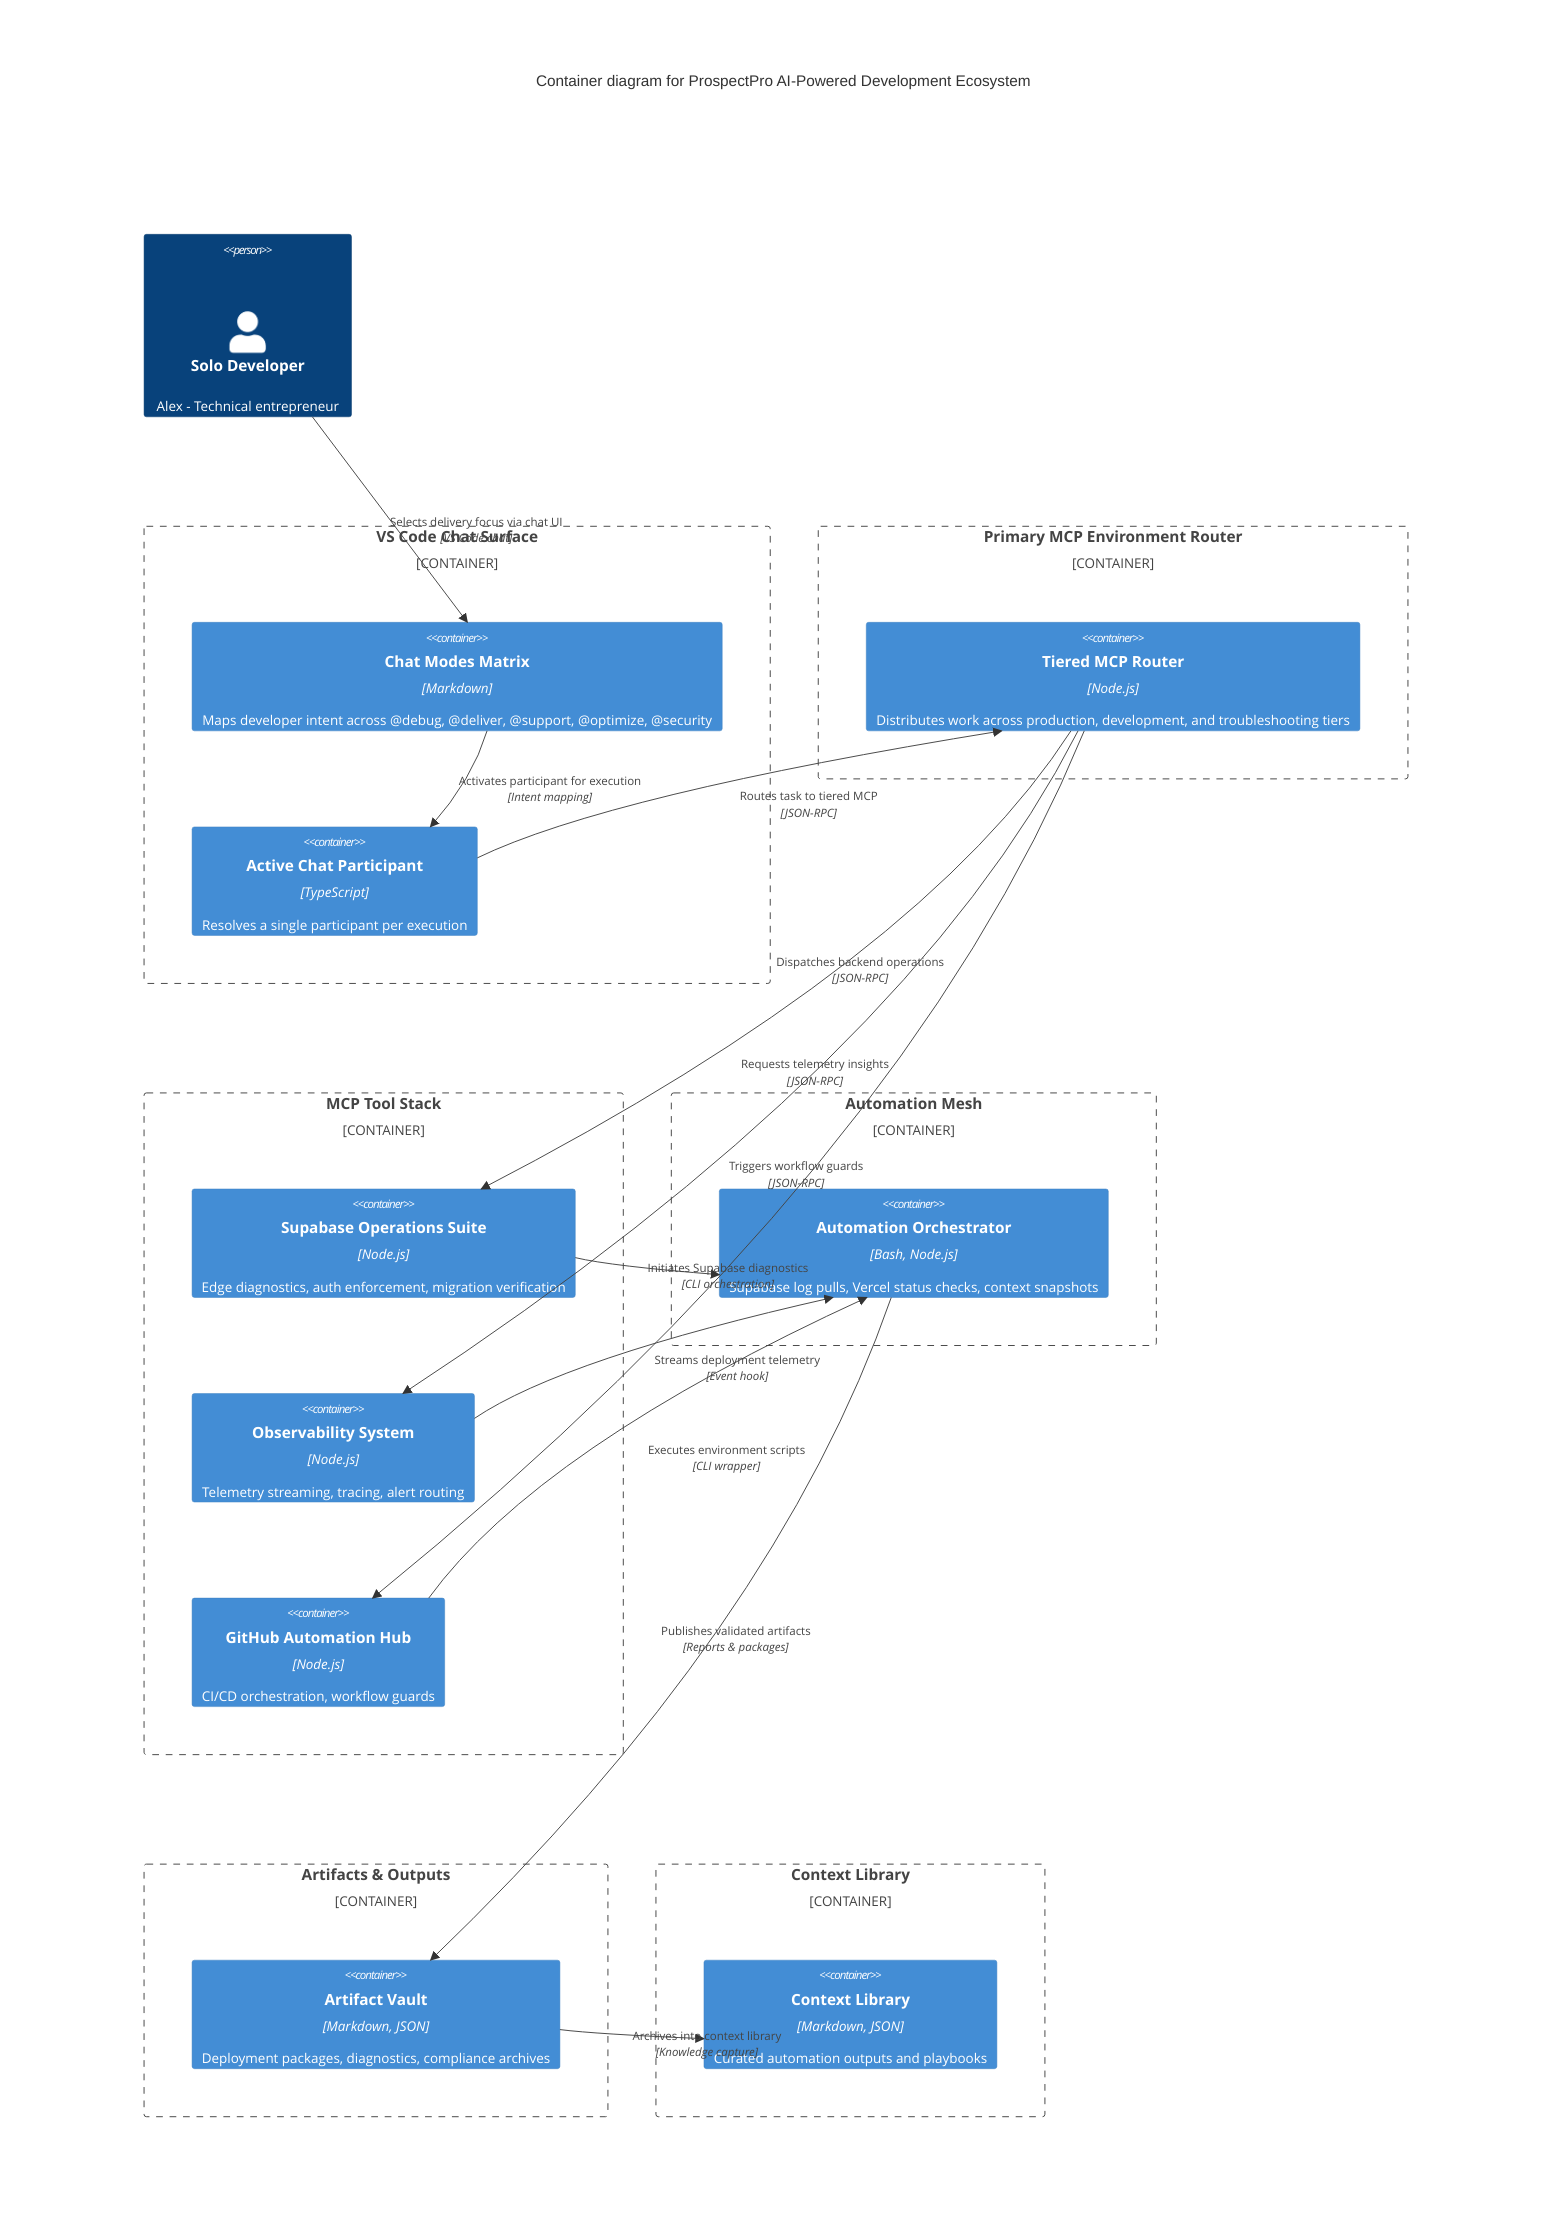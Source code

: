 %%{init: {theme: 'dark'}}%%
C4Container
    title Container diagram for ProspectPro AI-Powered Development Ecosystem

    Person(dev, "Solo Developer", "Alex - Technical entrepreneur", "Orchestrates AI agents and dev tools")

    Container_Boundary(chat_ui, "VS Code Chat Surface") {
        Container(chat_modes, "Chat Modes Matrix", "Markdown", "Maps developer intent across @debug, @deliver, @support, @optimize, @security")
        Container(active_participant, "Active Chat Participant", "TypeScript", "Resolves a single participant per execution")
    }

    Container_Boundary(environment_layer, "Primary MCP Environment Router") {
        Container(mcp_router, "Tiered MCP Router", "Node.js", "Distributes work across production, development, and troubleshooting tiers")
    }

    Container_Boundary(mcp_tools, "MCP Tool Stack") {
        Container(supabase_ops, "Supabase Operations Suite", "Node.js", "Edge diagnostics, auth enforcement, migration verification")
        Container(observability_suite, "Observability System", "Node.js", "Telemetry streaming, tracing, alert routing")
        Container(github_automation, "GitHub Automation Hub", "Node.js", "CI/CD orchestration, workflow guards")
    }

    Container_Boundary(automation_layer, "Automation Mesh") {
        Container(automation_mesh, "Automation Orchestrator", "Bash, Node.js", "Supabase log pulls, Vercel status checks, context snapshots")
    }

    Container_Boundary(artifacts, "Artifacts & Outputs") {
        Container(artifact_vault, "Artifact Vault", "Markdown, JSON", "Deployment packages, diagnostics, compliance archives")
    }

    Container_Boundary(knowledge_layer, "Context Library") {
        Container(context_library, "Context Library", "Markdown, JSON", "Curated automation outputs and playbooks")
    }

    Rel(dev, chat_modes, "Selects delivery focus via chat UI", "VS Code chat")
    Rel(chat_modes, active_participant, "Activates participant for execution", "Intent mapping")
    Rel(active_participant, mcp_router, "Routes task to tiered MCP", "JSON-RPC")
    Rel(mcp_router, supabase_ops, "Dispatches backend operations", "JSON-RPC")
    Rel(mcp_router, observability_suite, "Requests telemetry insights", "JSON-RPC")
    Rel(mcp_router, github_automation, "Triggers workflow guards", "JSON-RPC")
    Rel(supabase_ops, automation_mesh, "Initiates Supabase diagnostics", "CLI orchestration")
    Rel(observability_suite, automation_mesh, "Streams deployment telemetry", "Event hook")
    Rel(github_automation, automation_mesh, "Executes environment scripts", "CLI wrapper")
    Rel(automation_mesh, artifact_vault, "Publishes validated artifacts", "Reports & packages")
    Rel(artifact_vault, context_library, "Archives into context library", "Knowledge capture")